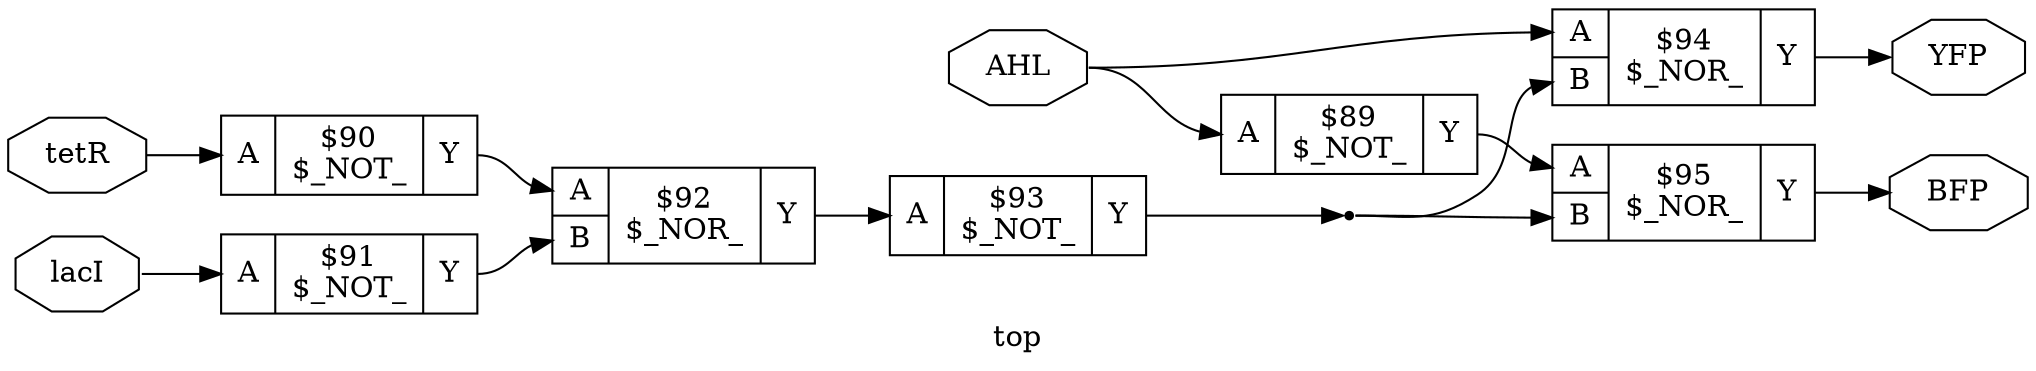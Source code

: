 digraph "top" {
label="top";
rankdir="LR";
remincross=true;
n6 [ shape=octagon, label="AHL", color="black", fontcolor="black"];
n7 [ shape=octagon, label="BFP", color="black", fontcolor="black"];
n8 [ shape=octagon, label="YFP", color="black", fontcolor="black"];
n9 [ shape=octagon, label="lacI", color="black", fontcolor="black"];
n10 [ shape=octagon, label="tetR", color="black", fontcolor="black"];
c13 [ shape=record, label="{{<p11> A}|$89\n$_NOT_|{<p12> Y}}",  ];
c14 [ shape=record, label="{{<p11> A}|$90\n$_NOT_|{<p12> Y}}",  ];
c15 [ shape=record, label="{{<p11> A}|$91\n$_NOT_|{<p12> Y}}",  ];
c17 [ shape=record, label="{{<p11> A|<p16> B}|$92\n$_NOR_|{<p12> Y}}",  ];
c18 [ shape=record, label="{{<p11> A}|$93\n$_NOT_|{<p12> Y}}",  ];
c19 [ shape=record, label="{{<p11> A|<p16> B}|$94\n$_NOR_|{<p12> Y}}",  ];
c20 [ shape=record, label="{{<p11> A|<p16> B}|$95\n$_NOR_|{<p12> Y}}",  ];
n1 [ shape=point ];
c18:p12:e -> n1:w [color="black", fontcolor="black", label=""];
n1:e -> c19:p16:w [color="black", fontcolor="black", label=""];
n1:e -> c20:p16:w [color="black", fontcolor="black", label=""];
n10:e -> c14:p11:w [color="black", fontcolor="black", label=""];
c13:p12:e -> c20:p11:w [color="black", fontcolor="black", label=""];
c14:p12:e -> c17:p11:w [color="black", fontcolor="black", label=""];
c15:p12:e -> c17:p16:w [color="black", fontcolor="black", label=""];
c17:p12:e -> c18:p11:w [color="black", fontcolor="black", label=""];
n6:e -> c13:p11:w [color="black", fontcolor="black", label=""];
n6:e -> c19:p11:w [color="black", fontcolor="black", label=""];
c20:p12:e -> n7:w [color="black", fontcolor="black", label=""];
c19:p12:e -> n8:w [color="black", fontcolor="black", label=""];
n9:e -> c15:p11:w [color="black", fontcolor="black", label=""];
}
